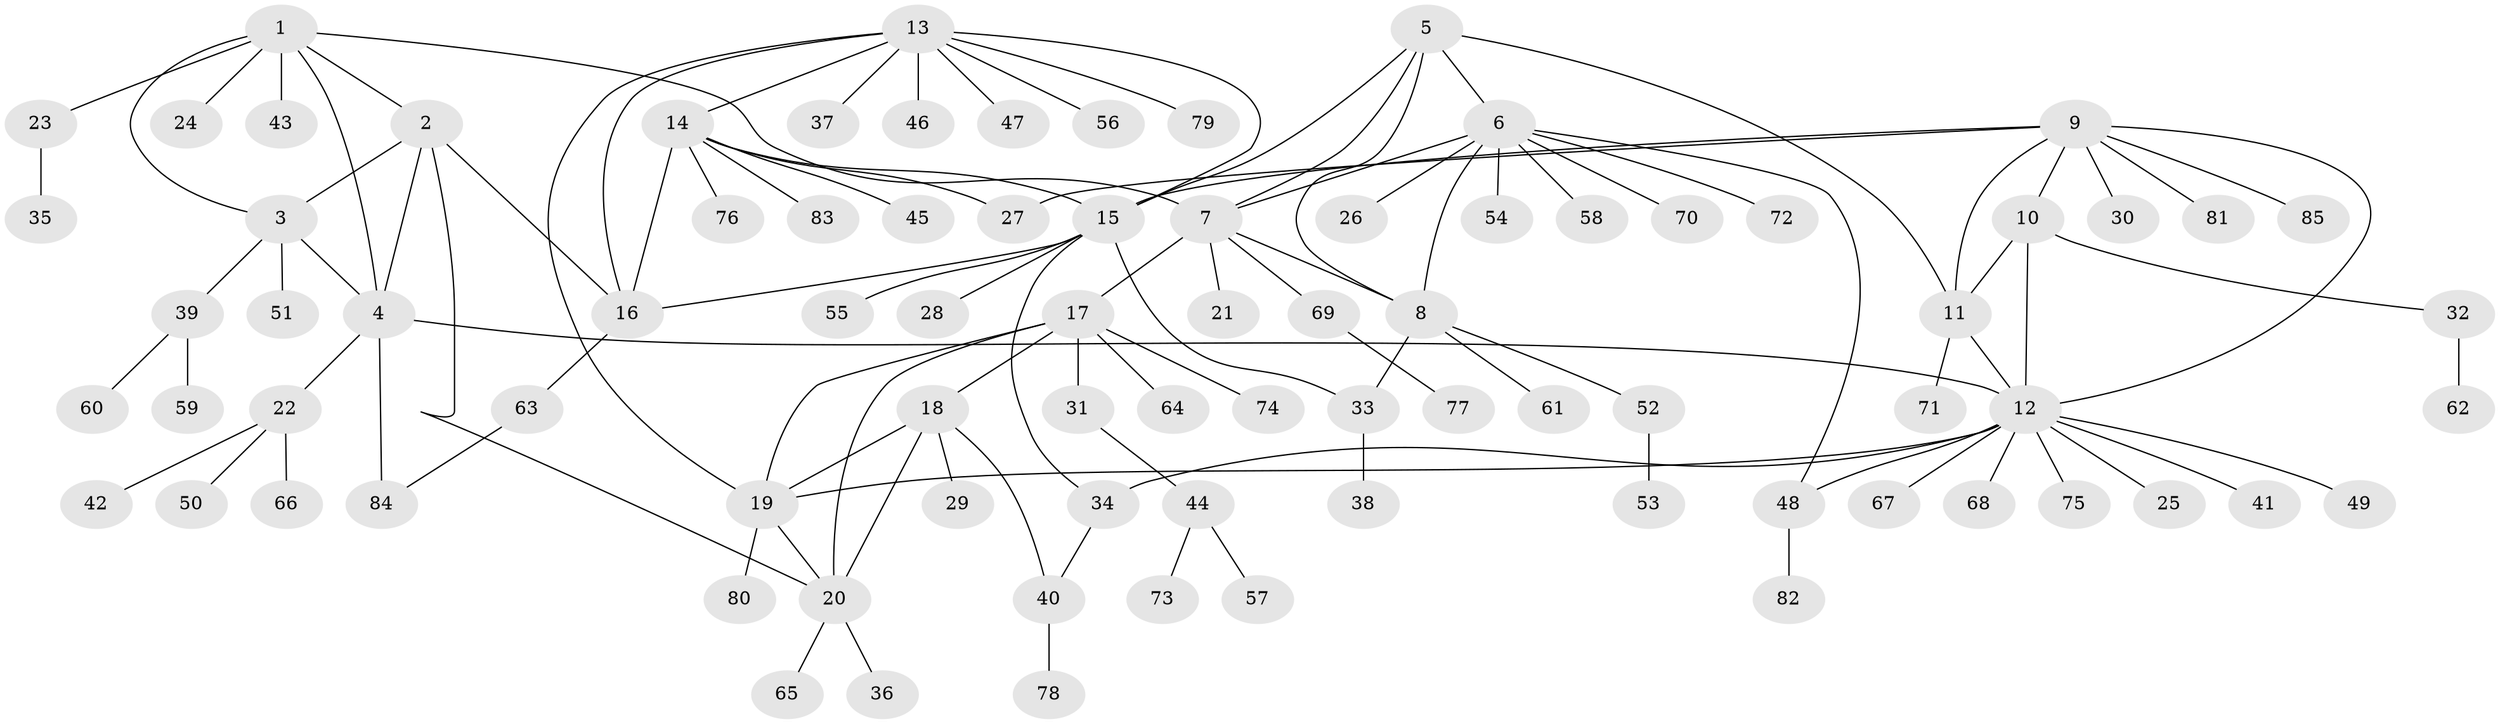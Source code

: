 // Generated by graph-tools (version 1.1) at 2025/55/03/09/25 04:55:31]
// undirected, 85 vertices, 111 edges
graph export_dot {
graph [start="1"]
  node [color=gray90,style=filled];
  1;
  2;
  3;
  4;
  5;
  6;
  7;
  8;
  9;
  10;
  11;
  12;
  13;
  14;
  15;
  16;
  17;
  18;
  19;
  20;
  21;
  22;
  23;
  24;
  25;
  26;
  27;
  28;
  29;
  30;
  31;
  32;
  33;
  34;
  35;
  36;
  37;
  38;
  39;
  40;
  41;
  42;
  43;
  44;
  45;
  46;
  47;
  48;
  49;
  50;
  51;
  52;
  53;
  54;
  55;
  56;
  57;
  58;
  59;
  60;
  61;
  62;
  63;
  64;
  65;
  66;
  67;
  68;
  69;
  70;
  71;
  72;
  73;
  74;
  75;
  76;
  77;
  78;
  79;
  80;
  81;
  82;
  83;
  84;
  85;
  1 -- 2;
  1 -- 3;
  1 -- 4;
  1 -- 7;
  1 -- 23;
  1 -- 24;
  1 -- 43;
  2 -- 3;
  2 -- 4;
  2 -- 16;
  2 -- 20;
  3 -- 4;
  3 -- 39;
  3 -- 51;
  4 -- 12;
  4 -- 22;
  4 -- 84;
  5 -- 6;
  5 -- 7;
  5 -- 8;
  5 -- 11;
  5 -- 15;
  6 -- 7;
  6 -- 8;
  6 -- 26;
  6 -- 48;
  6 -- 54;
  6 -- 58;
  6 -- 70;
  6 -- 72;
  7 -- 8;
  7 -- 17;
  7 -- 21;
  7 -- 69;
  8 -- 33;
  8 -- 52;
  8 -- 61;
  9 -- 10;
  9 -- 11;
  9 -- 12;
  9 -- 15;
  9 -- 27;
  9 -- 30;
  9 -- 81;
  9 -- 85;
  10 -- 11;
  10 -- 12;
  10 -- 32;
  11 -- 12;
  11 -- 71;
  12 -- 19;
  12 -- 25;
  12 -- 34;
  12 -- 41;
  12 -- 48;
  12 -- 49;
  12 -- 67;
  12 -- 68;
  12 -- 75;
  13 -- 14;
  13 -- 15;
  13 -- 16;
  13 -- 19;
  13 -- 37;
  13 -- 46;
  13 -- 47;
  13 -- 56;
  13 -- 79;
  14 -- 15;
  14 -- 16;
  14 -- 27;
  14 -- 45;
  14 -- 76;
  14 -- 83;
  15 -- 16;
  15 -- 28;
  15 -- 33;
  15 -- 34;
  15 -- 55;
  16 -- 63;
  17 -- 18;
  17 -- 19;
  17 -- 20;
  17 -- 31;
  17 -- 64;
  17 -- 74;
  18 -- 19;
  18 -- 20;
  18 -- 29;
  18 -- 40;
  19 -- 20;
  19 -- 80;
  20 -- 36;
  20 -- 65;
  22 -- 42;
  22 -- 50;
  22 -- 66;
  23 -- 35;
  31 -- 44;
  32 -- 62;
  33 -- 38;
  34 -- 40;
  39 -- 59;
  39 -- 60;
  40 -- 78;
  44 -- 57;
  44 -- 73;
  48 -- 82;
  52 -- 53;
  63 -- 84;
  69 -- 77;
}

